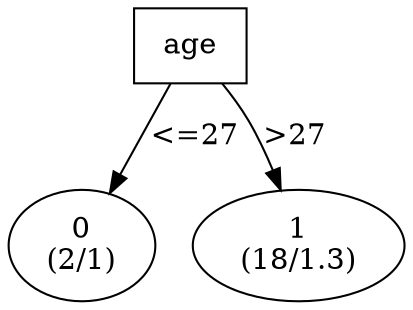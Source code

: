 digraph YaDT {
n0 [ shape=box, label="age\n"]
n0 -> n1 [label="<=27"]
n1 [ shape=ellipse, label="0\n(2/1)"]
n0 -> n2 [label=">27"]
n2 [ shape=ellipse, label="1\n(18/1.3)"]
}
